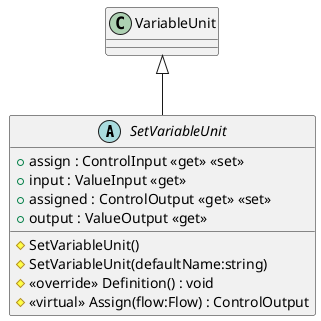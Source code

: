 @startuml
abstract class SetVariableUnit {
    # SetVariableUnit()
    # SetVariableUnit(defaultName:string)
    + assign : ControlInput <<get>> <<set>>
    + input : ValueInput <<get>>
    + assigned : ControlOutput <<get>> <<set>>
    + output : ValueOutput <<get>>
    # <<override>> Definition() : void
    # <<virtual>> Assign(flow:Flow) : ControlOutput
}
VariableUnit <|-- SetVariableUnit
@enduml
